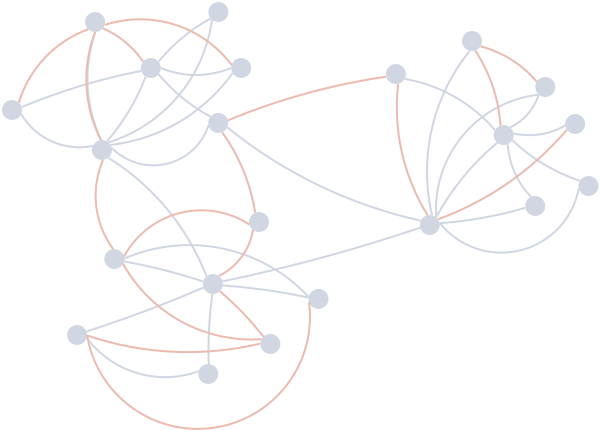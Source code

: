 <?xml version="1.0" encoding="UTF-8"?>
<dia:diagram xmlns:dia="http://www.lysator.liu.se/~alla/dia/">
  <dia:layer name="Background" visible="true" active="true">
    <dia:object type="Geometric - Perfect Circle" version="1" id="O0">
      <dia:attribute name="obj_pos">
        <dia:point val="17.55,5.9"/>
      </dia:attribute>
      <dia:attribute name="obj_bb">
        <dia:rectangle val="17.5,5.85;18.5,6.85"/>
      </dia:attribute>
      <dia:attribute name="meta">
        <dia:composite type="dict"/>
      </dia:attribute>
      <dia:attribute name="elem_corner">
        <dia:point val="17.55,5.9"/>
      </dia:attribute>
      <dia:attribute name="elem_width">
        <dia:real val="0.9"/>
      </dia:attribute>
      <dia:attribute name="elem_height">
        <dia:real val="0.9"/>
      </dia:attribute>
      <dia:attribute name="line_width">
        <dia:real val="0.1"/>
      </dia:attribute>
      <dia:attribute name="line_colour">
        <dia:color val="#d1d6e3"/>
      </dia:attribute>
      <dia:attribute name="fill_colour">
        <dia:color val="#d1d6e3"/>
      </dia:attribute>
      <dia:attribute name="show_background">
        <dia:boolean val="true"/>
      </dia:attribute>
      <dia:attribute name="line_style">
        <dia:enum val="0"/>
        <dia:real val="1"/>
      </dia:attribute>
      <dia:attribute name="flip_horizontal">
        <dia:boolean val="false"/>
      </dia:attribute>
      <dia:attribute name="flip_vertical">
        <dia:boolean val="false"/>
      </dia:attribute>
      <dia:attribute name="subscale">
        <dia:real val="1"/>
      </dia:attribute>
    </dia:object>
    <dia:object type="Geometric - Perfect Circle" version="1" id="O1">
      <dia:attribute name="obj_pos">
        <dia:point val="15.105,10"/>
      </dia:attribute>
      <dia:attribute name="obj_bb">
        <dia:rectangle val="15.055,9.95;16.055,10.95"/>
      </dia:attribute>
      <dia:attribute name="meta">
        <dia:composite type="dict"/>
      </dia:attribute>
      <dia:attribute name="elem_corner">
        <dia:point val="15.105,10"/>
      </dia:attribute>
      <dia:attribute name="elem_width">
        <dia:real val="0.9"/>
      </dia:attribute>
      <dia:attribute name="elem_height">
        <dia:real val="0.9"/>
      </dia:attribute>
      <dia:attribute name="line_width">
        <dia:real val="0.1"/>
      </dia:attribute>
      <dia:attribute name="line_colour">
        <dia:color val="#d1d6e3"/>
      </dia:attribute>
      <dia:attribute name="fill_colour">
        <dia:color val="#d1d6e3"/>
      </dia:attribute>
      <dia:attribute name="show_background">
        <dia:boolean val="true"/>
      </dia:attribute>
      <dia:attribute name="line_style">
        <dia:enum val="0"/>
        <dia:real val="1"/>
      </dia:attribute>
      <dia:attribute name="flip_horizontal">
        <dia:boolean val="false"/>
      </dia:attribute>
      <dia:attribute name="flip_vertical">
        <dia:boolean val="false"/>
      </dia:attribute>
      <dia:attribute name="subscale">
        <dia:real val="1"/>
      </dia:attribute>
    </dia:object>
    <dia:object type="Geometric - Perfect Circle" version="1" id="O2">
      <dia:attribute name="obj_pos">
        <dia:point val="10.61,8"/>
      </dia:attribute>
      <dia:attribute name="obj_bb">
        <dia:rectangle val="10.56,7.95;11.56,8.95"/>
      </dia:attribute>
      <dia:attribute name="meta">
        <dia:composite type="dict"/>
      </dia:attribute>
      <dia:attribute name="elem_corner">
        <dia:point val="10.61,8"/>
      </dia:attribute>
      <dia:attribute name="elem_width">
        <dia:real val="0.9"/>
      </dia:attribute>
      <dia:attribute name="elem_height">
        <dia:real val="0.9"/>
      </dia:attribute>
      <dia:attribute name="line_width">
        <dia:real val="0.1"/>
      </dia:attribute>
      <dia:attribute name="line_colour">
        <dia:color val="#d1d6e3"/>
      </dia:attribute>
      <dia:attribute name="fill_colour">
        <dia:color val="#d1d6e3"/>
      </dia:attribute>
      <dia:attribute name="show_background">
        <dia:boolean val="true"/>
      </dia:attribute>
      <dia:attribute name="line_style">
        <dia:enum val="0"/>
        <dia:real val="1"/>
      </dia:attribute>
      <dia:attribute name="flip_horizontal">
        <dia:boolean val="false"/>
      </dia:attribute>
      <dia:attribute name="flip_vertical">
        <dia:boolean val="false"/>
      </dia:attribute>
      <dia:attribute name="subscale">
        <dia:real val="1"/>
      </dia:attribute>
    </dia:object>
    <dia:object type="Geometric - Perfect Circle" version="1" id="O3">
      <dia:attribute name="obj_pos">
        <dia:point val="14.765,3.6"/>
      </dia:attribute>
      <dia:attribute name="obj_bb">
        <dia:rectangle val="14.715,3.55;15.715,4.55"/>
      </dia:attribute>
      <dia:attribute name="meta">
        <dia:composite type="dict"/>
      </dia:attribute>
      <dia:attribute name="elem_corner">
        <dia:point val="14.765,3.6"/>
      </dia:attribute>
      <dia:attribute name="elem_width">
        <dia:real val="0.9"/>
      </dia:attribute>
      <dia:attribute name="elem_height">
        <dia:real val="0.9"/>
      </dia:attribute>
      <dia:attribute name="line_width">
        <dia:real val="0.1"/>
      </dia:attribute>
      <dia:attribute name="line_colour">
        <dia:color val="#d1d6e3"/>
      </dia:attribute>
      <dia:attribute name="fill_colour">
        <dia:color val="#d1d6e3"/>
      </dia:attribute>
      <dia:attribute name="show_background">
        <dia:boolean val="true"/>
      </dia:attribute>
      <dia:attribute name="line_style">
        <dia:enum val="0"/>
        <dia:real val="1"/>
      </dia:attribute>
      <dia:attribute name="flip_horizontal">
        <dia:boolean val="false"/>
      </dia:attribute>
      <dia:attribute name="flip_vertical">
        <dia:boolean val="false"/>
      </dia:attribute>
      <dia:attribute name="subscale">
        <dia:real val="1"/>
      </dia:attribute>
    </dia:object>
    <dia:object type="Geometric - Perfect Circle" version="1" id="O4">
      <dia:attribute name="obj_pos">
        <dia:point val="22.07,5.9"/>
      </dia:attribute>
      <dia:attribute name="obj_bb">
        <dia:rectangle val="22.02,5.85;23.02,6.85"/>
      </dia:attribute>
      <dia:attribute name="meta">
        <dia:composite type="dict"/>
      </dia:attribute>
      <dia:attribute name="elem_corner">
        <dia:point val="22.07,5.9"/>
      </dia:attribute>
      <dia:attribute name="elem_width">
        <dia:real val="0.9"/>
      </dia:attribute>
      <dia:attribute name="elem_height">
        <dia:real val="0.9"/>
      </dia:attribute>
      <dia:attribute name="line_width">
        <dia:real val="0.1"/>
      </dia:attribute>
      <dia:attribute name="line_colour">
        <dia:color val="#d1d6e3"/>
      </dia:attribute>
      <dia:attribute name="fill_colour">
        <dia:color val="#d1d6e3"/>
      </dia:attribute>
      <dia:attribute name="show_background">
        <dia:boolean val="true"/>
      </dia:attribute>
      <dia:attribute name="line_style">
        <dia:enum val="0"/>
        <dia:real val="1"/>
      </dia:attribute>
      <dia:attribute name="flip_horizontal">
        <dia:boolean val="false"/>
      </dia:attribute>
      <dia:attribute name="flip_vertical">
        <dia:boolean val="false"/>
      </dia:attribute>
      <dia:attribute name="subscale">
        <dia:real val="1"/>
      </dia:attribute>
    </dia:object>
    <dia:object type="Geometric - Perfect Circle" version="1" id="O5">
      <dia:attribute name="obj_pos">
        <dia:point val="20.925,8.65"/>
      </dia:attribute>
      <dia:attribute name="obj_bb">
        <dia:rectangle val="20.875,8.6;21.875,9.6"/>
      </dia:attribute>
      <dia:attribute name="meta">
        <dia:composite type="dict"/>
      </dia:attribute>
      <dia:attribute name="elem_corner">
        <dia:point val="20.925,8.65"/>
      </dia:attribute>
      <dia:attribute name="elem_width">
        <dia:real val="0.9"/>
      </dia:attribute>
      <dia:attribute name="elem_height">
        <dia:real val="0.9"/>
      </dia:attribute>
      <dia:attribute name="line_width">
        <dia:real val="0.1"/>
      </dia:attribute>
      <dia:attribute name="line_colour">
        <dia:color val="#d1d6e3"/>
      </dia:attribute>
      <dia:attribute name="fill_colour">
        <dia:color val="#d1d6e3"/>
      </dia:attribute>
      <dia:attribute name="show_background">
        <dia:boolean val="true"/>
      </dia:attribute>
      <dia:attribute name="line_style">
        <dia:enum val="0"/>
        <dia:real val="1"/>
      </dia:attribute>
      <dia:attribute name="flip_horizontal">
        <dia:boolean val="false"/>
      </dia:attribute>
      <dia:attribute name="flip_vertical">
        <dia:boolean val="false"/>
      </dia:attribute>
      <dia:attribute name="subscale">
        <dia:real val="1"/>
      </dia:attribute>
    </dia:object>
    <dia:object type="Geometric - Perfect Circle" version="1" id="O6">
      <dia:attribute name="obj_pos">
        <dia:point val="20.93,3.1"/>
      </dia:attribute>
      <dia:attribute name="obj_bb">
        <dia:rectangle val="20.88,3.05;21.88,4.05"/>
      </dia:attribute>
      <dia:attribute name="meta">
        <dia:composite type="dict"/>
      </dia:attribute>
      <dia:attribute name="elem_corner">
        <dia:point val="20.93,3.1"/>
      </dia:attribute>
      <dia:attribute name="elem_width">
        <dia:real val="0.9"/>
      </dia:attribute>
      <dia:attribute name="elem_height">
        <dia:real val="0.9"/>
      </dia:attribute>
      <dia:attribute name="line_width">
        <dia:real val="0.1"/>
      </dia:attribute>
      <dia:attribute name="line_colour">
        <dia:color val="#d1d6e3"/>
      </dia:attribute>
      <dia:attribute name="fill_colour">
        <dia:color val="#d1d6e3"/>
      </dia:attribute>
      <dia:attribute name="show_background">
        <dia:boolean val="true"/>
      </dia:attribute>
      <dia:attribute name="line_style">
        <dia:enum val="0"/>
        <dia:real val="1"/>
      </dia:attribute>
      <dia:attribute name="flip_horizontal">
        <dia:boolean val="false"/>
      </dia:attribute>
      <dia:attribute name="flip_vertical">
        <dia:boolean val="false"/>
      </dia:attribute>
      <dia:attribute name="subscale">
        <dia:real val="1"/>
      </dia:attribute>
    </dia:object>
    <dia:object type="Geometric - Perfect Circle" version="1" id="O7">
      <dia:attribute name="obj_pos">
        <dia:point val="39.435,11.8"/>
      </dia:attribute>
      <dia:attribute name="obj_bb">
        <dia:rectangle val="39.385,11.75;40.385,12.75"/>
      </dia:attribute>
      <dia:attribute name="meta">
        <dia:composite type="dict"/>
      </dia:attribute>
      <dia:attribute name="elem_corner">
        <dia:point val="39.435,11.8"/>
      </dia:attribute>
      <dia:attribute name="elem_width">
        <dia:real val="0.9"/>
      </dia:attribute>
      <dia:attribute name="elem_height">
        <dia:real val="0.9"/>
      </dia:attribute>
      <dia:attribute name="line_width">
        <dia:real val="0.1"/>
      </dia:attribute>
      <dia:attribute name="line_colour">
        <dia:color val="#d1d6e3"/>
      </dia:attribute>
      <dia:attribute name="fill_colour">
        <dia:color val="#d1d6e3"/>
      </dia:attribute>
      <dia:attribute name="show_background">
        <dia:boolean val="true"/>
      </dia:attribute>
      <dia:attribute name="line_style">
        <dia:enum val="0"/>
        <dia:real val="1"/>
      </dia:attribute>
      <dia:attribute name="flip_horizontal">
        <dia:boolean val="false"/>
      </dia:attribute>
      <dia:attribute name="flip_vertical">
        <dia:boolean val="false"/>
      </dia:attribute>
      <dia:attribute name="subscale">
        <dia:real val="1"/>
      </dia:attribute>
    </dia:object>
    <dia:object type="Geometric - Perfect Circle" version="1" id="O8">
      <dia:attribute name="obj_pos">
        <dia:point val="35.195,9.25"/>
      </dia:attribute>
      <dia:attribute name="obj_bb">
        <dia:rectangle val="35.145,9.2;36.145,10.2"/>
      </dia:attribute>
      <dia:attribute name="meta">
        <dia:composite type="dict"/>
      </dia:attribute>
      <dia:attribute name="elem_corner">
        <dia:point val="35.195,9.25"/>
      </dia:attribute>
      <dia:attribute name="elem_width">
        <dia:real val="0.9"/>
      </dia:attribute>
      <dia:attribute name="elem_height">
        <dia:real val="0.9"/>
      </dia:attribute>
      <dia:attribute name="line_width">
        <dia:real val="0.1"/>
      </dia:attribute>
      <dia:attribute name="line_colour">
        <dia:color val="#d1d6e3"/>
      </dia:attribute>
      <dia:attribute name="fill_colour">
        <dia:color val="#d1d6e3"/>
      </dia:attribute>
      <dia:attribute name="show_background">
        <dia:boolean val="true"/>
      </dia:attribute>
      <dia:attribute name="line_style">
        <dia:enum val="0"/>
        <dia:real val="1"/>
      </dia:attribute>
      <dia:attribute name="flip_horizontal">
        <dia:boolean val="false"/>
      </dia:attribute>
      <dia:attribute name="flip_vertical">
        <dia:boolean val="false"/>
      </dia:attribute>
      <dia:attribute name="subscale">
        <dia:real val="1"/>
      </dia:attribute>
    </dia:object>
    <dia:object type="Geometric - Perfect Circle" version="1" id="O9">
      <dia:attribute name="obj_pos">
        <dia:point val="31.5,13.75"/>
      </dia:attribute>
      <dia:attribute name="obj_bb">
        <dia:rectangle val="31.45,13.7;32.45,14.7"/>
      </dia:attribute>
      <dia:attribute name="meta">
        <dia:composite type="dict"/>
      </dia:attribute>
      <dia:attribute name="elem_corner">
        <dia:point val="31.5,13.75"/>
      </dia:attribute>
      <dia:attribute name="elem_width">
        <dia:real val="0.9"/>
      </dia:attribute>
      <dia:attribute name="elem_height">
        <dia:real val="0.9"/>
      </dia:attribute>
      <dia:attribute name="line_width">
        <dia:real val="0.1"/>
      </dia:attribute>
      <dia:attribute name="line_colour">
        <dia:color val="#d1d6e3"/>
      </dia:attribute>
      <dia:attribute name="fill_colour">
        <dia:color val="#d1d6e3"/>
      </dia:attribute>
      <dia:attribute name="show_background">
        <dia:boolean val="true"/>
      </dia:attribute>
      <dia:attribute name="line_style">
        <dia:enum val="0"/>
        <dia:real val="1"/>
      </dia:attribute>
      <dia:attribute name="flip_horizontal">
        <dia:boolean val="false"/>
      </dia:attribute>
      <dia:attribute name="flip_vertical">
        <dia:boolean val="false"/>
      </dia:attribute>
      <dia:attribute name="subscale">
        <dia:real val="1"/>
      </dia:attribute>
    </dia:object>
    <dia:object type="Geometric - Perfect Circle" version="1" id="O10">
      <dia:attribute name="obj_pos">
        <dia:point val="29.805,6.2"/>
      </dia:attribute>
      <dia:attribute name="obj_bb">
        <dia:rectangle val="29.755,6.15;30.755,7.15"/>
      </dia:attribute>
      <dia:attribute name="meta">
        <dia:composite type="dict"/>
      </dia:attribute>
      <dia:attribute name="elem_corner">
        <dia:point val="29.805,6.2"/>
      </dia:attribute>
      <dia:attribute name="elem_width">
        <dia:real val="0.9"/>
      </dia:attribute>
      <dia:attribute name="elem_height">
        <dia:real val="0.9"/>
      </dia:attribute>
      <dia:attribute name="line_width">
        <dia:real val="0.1"/>
      </dia:attribute>
      <dia:attribute name="line_colour">
        <dia:color val="#d1d6e3"/>
      </dia:attribute>
      <dia:attribute name="fill_colour">
        <dia:color val="#d1d6e3"/>
      </dia:attribute>
      <dia:attribute name="show_background">
        <dia:boolean val="true"/>
      </dia:attribute>
      <dia:attribute name="line_style">
        <dia:enum val="0"/>
        <dia:real val="1"/>
      </dia:attribute>
      <dia:attribute name="flip_horizontal">
        <dia:boolean val="false"/>
      </dia:attribute>
      <dia:attribute name="flip_vertical">
        <dia:boolean val="false"/>
      </dia:attribute>
      <dia:attribute name="subscale">
        <dia:real val="1"/>
      </dia:attribute>
    </dia:object>
    <dia:object type="Geometric - Perfect Circle" version="1" id="O11">
      <dia:attribute name="obj_pos">
        <dia:point val="33.61,4.55"/>
      </dia:attribute>
      <dia:attribute name="obj_bb">
        <dia:rectangle val="33.56,4.5;34.56,5.5"/>
      </dia:attribute>
      <dia:attribute name="meta">
        <dia:composite type="dict"/>
      </dia:attribute>
      <dia:attribute name="elem_corner">
        <dia:point val="33.61,4.55"/>
      </dia:attribute>
      <dia:attribute name="elem_width">
        <dia:real val="0.9"/>
      </dia:attribute>
      <dia:attribute name="elem_height">
        <dia:real val="0.9"/>
      </dia:attribute>
      <dia:attribute name="line_width">
        <dia:real val="0.1"/>
      </dia:attribute>
      <dia:attribute name="line_colour">
        <dia:color val="#d1d6e3"/>
      </dia:attribute>
      <dia:attribute name="fill_colour">
        <dia:color val="#d1d6e3"/>
      </dia:attribute>
      <dia:attribute name="show_background">
        <dia:boolean val="true"/>
      </dia:attribute>
      <dia:attribute name="line_style">
        <dia:enum val="0"/>
        <dia:real val="1"/>
      </dia:attribute>
      <dia:attribute name="flip_horizontal">
        <dia:boolean val="false"/>
      </dia:attribute>
      <dia:attribute name="flip_vertical">
        <dia:boolean val="false"/>
      </dia:attribute>
      <dia:attribute name="subscale">
        <dia:real val="1"/>
      </dia:attribute>
    </dia:object>
    <dia:object type="Geometric - Perfect Circle" version="1" id="O12">
      <dia:attribute name="obj_pos">
        <dia:point val="38.765,8.7"/>
      </dia:attribute>
      <dia:attribute name="obj_bb">
        <dia:rectangle val="38.715,8.65;39.715,9.65"/>
      </dia:attribute>
      <dia:attribute name="meta">
        <dia:composite type="dict"/>
      </dia:attribute>
      <dia:attribute name="elem_corner">
        <dia:point val="38.765,8.7"/>
      </dia:attribute>
      <dia:attribute name="elem_width">
        <dia:real val="0.9"/>
      </dia:attribute>
      <dia:attribute name="elem_height">
        <dia:real val="0.9"/>
      </dia:attribute>
      <dia:attribute name="line_width">
        <dia:real val="0.1"/>
      </dia:attribute>
      <dia:attribute name="line_colour">
        <dia:color val="#d1d6e3"/>
      </dia:attribute>
      <dia:attribute name="fill_colour">
        <dia:color val="#d1d6e3"/>
      </dia:attribute>
      <dia:attribute name="show_background">
        <dia:boolean val="true"/>
      </dia:attribute>
      <dia:attribute name="line_style">
        <dia:enum val="0"/>
        <dia:real val="1"/>
      </dia:attribute>
      <dia:attribute name="flip_horizontal">
        <dia:boolean val="false"/>
      </dia:attribute>
      <dia:attribute name="flip_vertical">
        <dia:boolean val="false"/>
      </dia:attribute>
      <dia:attribute name="subscale">
        <dia:real val="1"/>
      </dia:attribute>
    </dia:object>
    <dia:object type="Geometric - Perfect Circle" version="1" id="O13">
      <dia:attribute name="obj_pos">
        <dia:point val="36.77,12.8"/>
      </dia:attribute>
      <dia:attribute name="obj_bb">
        <dia:rectangle val="36.72,12.75;37.72,13.75"/>
      </dia:attribute>
      <dia:attribute name="meta">
        <dia:composite type="dict"/>
      </dia:attribute>
      <dia:attribute name="elem_corner">
        <dia:point val="36.77,12.8"/>
      </dia:attribute>
      <dia:attribute name="elem_width">
        <dia:real val="0.9"/>
      </dia:attribute>
      <dia:attribute name="elem_height">
        <dia:real val="0.9"/>
      </dia:attribute>
      <dia:attribute name="line_width">
        <dia:real val="0.1"/>
      </dia:attribute>
      <dia:attribute name="line_colour">
        <dia:color val="#d1d6e3"/>
      </dia:attribute>
      <dia:attribute name="fill_colour">
        <dia:color val="#d1d6e3"/>
      </dia:attribute>
      <dia:attribute name="show_background">
        <dia:boolean val="true"/>
      </dia:attribute>
      <dia:attribute name="line_style">
        <dia:enum val="0"/>
        <dia:real val="1"/>
      </dia:attribute>
      <dia:attribute name="flip_horizontal">
        <dia:boolean val="false"/>
      </dia:attribute>
      <dia:attribute name="flip_vertical">
        <dia:boolean val="false"/>
      </dia:attribute>
      <dia:attribute name="subscale">
        <dia:real val="1"/>
      </dia:attribute>
    </dia:object>
    <dia:object type="Geometric - Perfect Circle" version="1" id="O14">
      <dia:attribute name="obj_pos">
        <dia:point val="37.275,6.85"/>
      </dia:attribute>
      <dia:attribute name="obj_bb">
        <dia:rectangle val="37.225,6.8;38.225,7.8"/>
      </dia:attribute>
      <dia:attribute name="meta">
        <dia:composite type="dict"/>
      </dia:attribute>
      <dia:attribute name="elem_corner">
        <dia:point val="37.275,6.85"/>
      </dia:attribute>
      <dia:attribute name="elem_width">
        <dia:real val="0.9"/>
      </dia:attribute>
      <dia:attribute name="elem_height">
        <dia:real val="0.9"/>
      </dia:attribute>
      <dia:attribute name="line_width">
        <dia:real val="0.1"/>
      </dia:attribute>
      <dia:attribute name="line_colour">
        <dia:color val="#d1d6e3"/>
      </dia:attribute>
      <dia:attribute name="fill_colour">
        <dia:color val="#d1d6e3"/>
      </dia:attribute>
      <dia:attribute name="show_background">
        <dia:boolean val="true"/>
      </dia:attribute>
      <dia:attribute name="line_style">
        <dia:enum val="0"/>
        <dia:real val="1"/>
      </dia:attribute>
      <dia:attribute name="flip_horizontal">
        <dia:boolean val="false"/>
      </dia:attribute>
      <dia:attribute name="flip_vertical">
        <dia:boolean val="false"/>
      </dia:attribute>
      <dia:attribute name="subscale">
        <dia:real val="1"/>
      </dia:attribute>
    </dia:object>
    <dia:object type="Geometric - Perfect Circle" version="1" id="O15">
      <dia:attribute name="obj_pos">
        <dia:point val="20.655,16.7"/>
      </dia:attribute>
      <dia:attribute name="obj_bb">
        <dia:rectangle val="20.605,16.65;21.605,17.65"/>
      </dia:attribute>
      <dia:attribute name="meta">
        <dia:composite type="dict"/>
      </dia:attribute>
      <dia:attribute name="elem_corner">
        <dia:point val="20.655,16.7"/>
      </dia:attribute>
      <dia:attribute name="elem_width">
        <dia:real val="0.9"/>
      </dia:attribute>
      <dia:attribute name="elem_height">
        <dia:real val="0.9"/>
      </dia:attribute>
      <dia:attribute name="line_width">
        <dia:real val="0.1"/>
      </dia:attribute>
      <dia:attribute name="line_colour">
        <dia:color val="#d1d6e3"/>
      </dia:attribute>
      <dia:attribute name="fill_colour">
        <dia:color val="#d1d6e3"/>
      </dia:attribute>
      <dia:attribute name="show_background">
        <dia:boolean val="true"/>
      </dia:attribute>
      <dia:attribute name="line_style">
        <dia:enum val="0"/>
        <dia:real val="1"/>
      </dia:attribute>
      <dia:attribute name="flip_horizontal">
        <dia:boolean val="false"/>
      </dia:attribute>
      <dia:attribute name="flip_vertical">
        <dia:boolean val="false"/>
      </dia:attribute>
      <dia:attribute name="subscale">
        <dia:real val="1"/>
      </dia:attribute>
    </dia:object>
    <dia:object type="Geometric - Perfect Circle" version="1" id="O16">
      <dia:attribute name="obj_pos">
        <dia:point val="22.96,13.6"/>
      </dia:attribute>
      <dia:attribute name="obj_bb">
        <dia:rectangle val="22.91,13.55;23.91,14.55"/>
      </dia:attribute>
      <dia:attribute name="meta">
        <dia:composite type="dict"/>
      </dia:attribute>
      <dia:attribute name="elem_corner">
        <dia:point val="22.96,13.6"/>
      </dia:attribute>
      <dia:attribute name="elem_width">
        <dia:real val="0.9"/>
      </dia:attribute>
      <dia:attribute name="elem_height">
        <dia:real val="0.9"/>
      </dia:attribute>
      <dia:attribute name="line_width">
        <dia:real val="0.1"/>
      </dia:attribute>
      <dia:attribute name="line_colour">
        <dia:color val="#d1d6e3"/>
      </dia:attribute>
      <dia:attribute name="fill_colour">
        <dia:color val="#d1d6e3"/>
      </dia:attribute>
      <dia:attribute name="show_background">
        <dia:boolean val="true"/>
      </dia:attribute>
      <dia:attribute name="line_style">
        <dia:enum val="0"/>
        <dia:real val="1"/>
      </dia:attribute>
      <dia:attribute name="flip_horizontal">
        <dia:boolean val="false"/>
      </dia:attribute>
      <dia:attribute name="flip_vertical">
        <dia:boolean val="false"/>
      </dia:attribute>
      <dia:attribute name="subscale">
        <dia:real val="1"/>
      </dia:attribute>
    </dia:object>
    <dia:object type="Geometric - Perfect Circle" version="1" id="O17">
      <dia:attribute name="obj_pos">
        <dia:point val="13.865,19.25"/>
      </dia:attribute>
      <dia:attribute name="obj_bb">
        <dia:rectangle val="13.815,19.2;14.815,20.2"/>
      </dia:attribute>
      <dia:attribute name="meta">
        <dia:composite type="dict"/>
      </dia:attribute>
      <dia:attribute name="elem_corner">
        <dia:point val="13.865,19.25"/>
      </dia:attribute>
      <dia:attribute name="elem_width">
        <dia:real val="0.9"/>
      </dia:attribute>
      <dia:attribute name="elem_height">
        <dia:real val="0.9"/>
      </dia:attribute>
      <dia:attribute name="line_width">
        <dia:real val="0.1"/>
      </dia:attribute>
      <dia:attribute name="line_colour">
        <dia:color val="#d1d6e3"/>
      </dia:attribute>
      <dia:attribute name="fill_colour">
        <dia:color val="#d1d6e3"/>
      </dia:attribute>
      <dia:attribute name="show_background">
        <dia:boolean val="true"/>
      </dia:attribute>
      <dia:attribute name="line_style">
        <dia:enum val="0"/>
        <dia:real val="1"/>
      </dia:attribute>
      <dia:attribute name="flip_horizontal">
        <dia:boolean val="false"/>
      </dia:attribute>
      <dia:attribute name="flip_vertical">
        <dia:boolean val="false"/>
      </dia:attribute>
      <dia:attribute name="subscale">
        <dia:real val="1"/>
      </dia:attribute>
    </dia:object>
    <dia:object type="Geometric - Perfect Circle" version="1" id="O18">
      <dia:attribute name="obj_pos">
        <dia:point val="20.42,21.2"/>
      </dia:attribute>
      <dia:attribute name="obj_bb">
        <dia:rectangle val="20.37,21.15;21.37,22.15"/>
      </dia:attribute>
      <dia:attribute name="meta">
        <dia:composite type="dict"/>
      </dia:attribute>
      <dia:attribute name="elem_corner">
        <dia:point val="20.42,21.2"/>
      </dia:attribute>
      <dia:attribute name="elem_width">
        <dia:real val="0.9"/>
      </dia:attribute>
      <dia:attribute name="elem_height">
        <dia:real val="0.9"/>
      </dia:attribute>
      <dia:attribute name="line_width">
        <dia:real val="0.1"/>
      </dia:attribute>
      <dia:attribute name="line_colour">
        <dia:color val="#d1d6e3"/>
      </dia:attribute>
      <dia:attribute name="fill_colour">
        <dia:color val="#d1d6e3"/>
      </dia:attribute>
      <dia:attribute name="show_background">
        <dia:boolean val="true"/>
      </dia:attribute>
      <dia:attribute name="line_style">
        <dia:enum val="0"/>
        <dia:real val="1"/>
      </dia:attribute>
      <dia:attribute name="flip_horizontal">
        <dia:boolean val="false"/>
      </dia:attribute>
      <dia:attribute name="flip_vertical">
        <dia:boolean val="false"/>
      </dia:attribute>
      <dia:attribute name="subscale">
        <dia:real val="1"/>
      </dia:attribute>
    </dia:object>
    <dia:object type="Geometric - Perfect Circle" version="1" id="O19">
      <dia:attribute name="obj_pos">
        <dia:point val="15.725,15.45"/>
      </dia:attribute>
      <dia:attribute name="obj_bb">
        <dia:rectangle val="15.675,15.4;16.675,16.4"/>
      </dia:attribute>
      <dia:attribute name="meta">
        <dia:composite type="dict"/>
      </dia:attribute>
      <dia:attribute name="elem_corner">
        <dia:point val="15.725,15.45"/>
      </dia:attribute>
      <dia:attribute name="elem_width">
        <dia:real val="0.9"/>
      </dia:attribute>
      <dia:attribute name="elem_height">
        <dia:real val="0.9"/>
      </dia:attribute>
      <dia:attribute name="line_width">
        <dia:real val="0.1"/>
      </dia:attribute>
      <dia:attribute name="line_colour">
        <dia:color val="#d1d6e3"/>
      </dia:attribute>
      <dia:attribute name="fill_colour">
        <dia:color val="#d1d6e3"/>
      </dia:attribute>
      <dia:attribute name="show_background">
        <dia:boolean val="true"/>
      </dia:attribute>
      <dia:attribute name="line_style">
        <dia:enum val="0"/>
        <dia:real val="1"/>
      </dia:attribute>
      <dia:attribute name="flip_horizontal">
        <dia:boolean val="false"/>
      </dia:attribute>
      <dia:attribute name="flip_vertical">
        <dia:boolean val="false"/>
      </dia:attribute>
      <dia:attribute name="subscale">
        <dia:real val="1"/>
      </dia:attribute>
    </dia:object>
    <dia:object type="Geometric - Perfect Circle" version="1" id="O20">
      <dia:attribute name="obj_pos">
        <dia:point val="23.53,19.7"/>
      </dia:attribute>
      <dia:attribute name="obj_bb">
        <dia:rectangle val="23.48,19.65;24.48,20.65"/>
      </dia:attribute>
      <dia:attribute name="meta">
        <dia:composite type="dict"/>
      </dia:attribute>
      <dia:attribute name="elem_corner">
        <dia:point val="23.53,19.7"/>
      </dia:attribute>
      <dia:attribute name="elem_width">
        <dia:real val="0.9"/>
      </dia:attribute>
      <dia:attribute name="elem_height">
        <dia:real val="0.9"/>
      </dia:attribute>
      <dia:attribute name="line_width">
        <dia:real val="0.1"/>
      </dia:attribute>
      <dia:attribute name="line_colour">
        <dia:color val="#d1d6e3"/>
      </dia:attribute>
      <dia:attribute name="fill_colour">
        <dia:color val="#d1d6e3"/>
      </dia:attribute>
      <dia:attribute name="show_background">
        <dia:boolean val="true"/>
      </dia:attribute>
      <dia:attribute name="line_style">
        <dia:enum val="0"/>
        <dia:real val="1"/>
      </dia:attribute>
      <dia:attribute name="flip_horizontal">
        <dia:boolean val="false"/>
      </dia:attribute>
      <dia:attribute name="flip_vertical">
        <dia:boolean val="false"/>
      </dia:attribute>
      <dia:attribute name="subscale">
        <dia:real val="1"/>
      </dia:attribute>
    </dia:object>
    <dia:object type="Geometric - Perfect Circle" version="1" id="O21">
      <dia:attribute name="obj_pos">
        <dia:point val="25.935,17.45"/>
      </dia:attribute>
      <dia:attribute name="obj_bb">
        <dia:rectangle val="25.885,17.4;26.885,18.4"/>
      </dia:attribute>
      <dia:attribute name="meta">
        <dia:composite type="dict"/>
      </dia:attribute>
      <dia:attribute name="elem_corner">
        <dia:point val="25.935,17.45"/>
      </dia:attribute>
      <dia:attribute name="elem_width">
        <dia:real val="0.9"/>
      </dia:attribute>
      <dia:attribute name="elem_height">
        <dia:real val="0.9"/>
      </dia:attribute>
      <dia:attribute name="line_width">
        <dia:real val="0.1"/>
      </dia:attribute>
      <dia:attribute name="line_colour">
        <dia:color val="#d1d6e3"/>
      </dia:attribute>
      <dia:attribute name="fill_colour">
        <dia:color val="#d1d6e3"/>
      </dia:attribute>
      <dia:attribute name="show_background">
        <dia:boolean val="true"/>
      </dia:attribute>
      <dia:attribute name="line_style">
        <dia:enum val="0"/>
        <dia:real val="1"/>
      </dia:attribute>
      <dia:attribute name="flip_horizontal">
        <dia:boolean val="false"/>
      </dia:attribute>
      <dia:attribute name="flip_vertical">
        <dia:boolean val="false"/>
      </dia:attribute>
      <dia:attribute name="subscale">
        <dia:real val="1"/>
      </dia:attribute>
    </dia:object>
    <dia:object type="Standard - Arc" version="0" id="O22">
      <dia:attribute name="obj_pos">
        <dia:point val="18,6.35"/>
      </dia:attribute>
      <dia:attribute name="obj_bb">
        <dia:rectangle val="17.93,3.48;21.45,6.42"/>
      </dia:attribute>
      <dia:attribute name="conn_endpoints">
        <dia:point val="18,6.35"/>
        <dia:point val="21.38,3.55"/>
      </dia:attribute>
      <dia:attribute name="arc_color">
        <dia:color val="#d1d6e3"/>
      </dia:attribute>
      <dia:attribute name="curve_distance">
        <dia:real val="-0.161"/>
      </dia:attribute>
      <dia:attribute name="line_width">
        <dia:real val="0.1"/>
      </dia:attribute>
      <dia:connections>
        <dia:connection handle="0" to="O0" connection="8"/>
        <dia:connection handle="1" to="O6" connection="8"/>
      </dia:connections>
    </dia:object>
    <dia:object type="Standard - Arc" version="0" id="O23">
      <dia:attribute name="obj_pos">
        <dia:point val="21.375,9.1"/>
      </dia:attribute>
      <dia:attribute name="obj_bb">
        <dia:rectangle val="17.93,6.28;21.445,9.17"/>
      </dia:attribute>
      <dia:attribute name="conn_endpoints">
        <dia:point val="21.375,9.1"/>
        <dia:point val="18,6.35"/>
      </dia:attribute>
      <dia:attribute name="arc_color">
        <dia:color val="#d1d6e3"/>
      </dia:attribute>
      <dia:attribute name="curve_distance">
        <dia:real val="-0.161"/>
      </dia:attribute>
      <dia:attribute name="line_width">
        <dia:real val="0.1"/>
      </dia:attribute>
      <dia:connections>
        <dia:connection handle="0" to="O5" connection="8"/>
        <dia:connection handle="1" to="O0" connection="8"/>
      </dia:connections>
    </dia:object>
    <dia:object type="Standard - Arc" version="0" id="O24">
      <dia:attribute name="obj_pos">
        <dia:point val="18,6.35"/>
      </dia:attribute>
      <dia:attribute name="obj_bb">
        <dia:rectangle val="17.95,6.3;22.57,6.75"/>
      </dia:attribute>
      <dia:attribute name="conn_endpoints">
        <dia:point val="18,6.35"/>
        <dia:point val="22.52,6.35"/>
      </dia:attribute>
      <dia:attribute name="arc_color">
        <dia:color val="#d1d6e3"/>
      </dia:attribute>
      <dia:attribute name="curve_distance">
        <dia:real val="0.35"/>
      </dia:attribute>
      <dia:attribute name="line_width">
        <dia:real val="0.1"/>
      </dia:attribute>
      <dia:connections>
        <dia:connection handle="0" to="O0" connection="8"/>
        <dia:connection handle="1" to="O4" connection="8"/>
      </dia:connections>
    </dia:object>
    <dia:object type="Standard - Arc" version="0" id="O25">
      <dia:attribute name="obj_pos">
        <dia:point val="18,6.35"/>
      </dia:attribute>
      <dia:attribute name="obj_bb">
        <dia:rectangle val="15.486,6.281;18.069,10.519"/>
      </dia:attribute>
      <dia:attribute name="conn_endpoints">
        <dia:point val="18,6.35"/>
        <dia:point val="15.555,10.45"/>
      </dia:attribute>
      <dia:attribute name="arc_color">
        <dia:color val="#d1d6e3"/>
      </dia:attribute>
      <dia:attribute name="curve_distance">
        <dia:real val="-0.161"/>
      </dia:attribute>
      <dia:attribute name="line_width">
        <dia:real val="0.1"/>
      </dia:attribute>
      <dia:connections>
        <dia:connection handle="0" to="O0" connection="8"/>
        <dia:connection handle="1" to="O1" connection="8"/>
      </dia:connections>
    </dia:object>
    <dia:object type="Standard - Arc" version="0" id="O26">
      <dia:attribute name="obj_pos">
        <dia:point val="11.06,8.45"/>
      </dia:attribute>
      <dia:attribute name="obj_bb">
        <dia:rectangle val="10.998,6.288;18.062,8.512"/>
      </dia:attribute>
      <dia:attribute name="conn_endpoints">
        <dia:point val="11.06,8.45"/>
        <dia:point val="18,6.35"/>
      </dia:attribute>
      <dia:attribute name="arc_color">
        <dia:color val="#d1d6e3"/>
      </dia:attribute>
      <dia:attribute name="curve_distance">
        <dia:real val="-0.161"/>
      </dia:attribute>
      <dia:attribute name="line_width">
        <dia:real val="0.1"/>
      </dia:attribute>
      <dia:connections>
        <dia:connection handle="0" to="O2" connection="8"/>
        <dia:connection handle="1" to="O0" connection="8"/>
      </dia:connections>
    </dia:object>
    <dia:object type="Standard - Arc" version="0" id="O27">
      <dia:attribute name="obj_pos">
        <dia:point val="35.645,9.7"/>
      </dia:attribute>
      <dia:attribute name="obj_bb">
        <dia:rectangle val="30.187,6.582;35.713,9.768"/>
      </dia:attribute>
      <dia:attribute name="conn_endpoints">
        <dia:point val="35.645,9.7"/>
        <dia:point val="30.255,6.65"/>
      </dia:attribute>
      <dia:attribute name="arc_color">
        <dia:color val="#d1d6e3"/>
      </dia:attribute>
      <dia:attribute name="curve_distance">
        <dia:real val="0.454"/>
      </dia:attribute>
      <dia:attribute name="line_width">
        <dia:real val="0.1"/>
      </dia:attribute>
      <dia:connections>
        <dia:connection handle="0" to="O8" connection="8"/>
        <dia:connection handle="1" to="O10" connection="8"/>
      </dia:connections>
    </dia:object>
    <dia:object type="Standard - Arc" version="0" id="O28">
      <dia:attribute name="obj_pos">
        <dia:point val="37.725,7.3"/>
      </dia:attribute>
      <dia:attribute name="obj_bb">
        <dia:rectangle val="35.575,7.229;37.795,9.771"/>
      </dia:attribute>
      <dia:attribute name="conn_endpoints">
        <dia:point val="37.725,7.3"/>
        <dia:point val="35.645,9.7"/>
      </dia:attribute>
      <dia:attribute name="arc_color">
        <dia:color val="#d1d6e3"/>
      </dia:attribute>
      <dia:attribute name="curve_distance">
        <dia:real val="-0.223"/>
      </dia:attribute>
      <dia:attribute name="line_width">
        <dia:real val="0.1"/>
      </dia:attribute>
      <dia:connections>
        <dia:connection handle="0" to="O14" connection="8"/>
        <dia:connection handle="1" to="O8" connection="8"/>
      </dia:connections>
    </dia:object>
    <dia:object type="Standard - Arc" version="0" id="O29">
      <dia:attribute name="obj_pos">
        <dia:point val="39.885,12.25"/>
      </dia:attribute>
      <dia:attribute name="obj_bb">
        <dia:rectangle val="35.576,9.631;39.954,12.319"/>
      </dia:attribute>
      <dia:attribute name="conn_endpoints">
        <dia:point val="39.885,12.25"/>
        <dia:point val="35.645,9.7"/>
      </dia:attribute>
      <dia:attribute name="arc_color">
        <dia:color val="#d1d6e3"/>
      </dia:attribute>
      <dia:attribute name="curve_distance">
        <dia:real val="-0.218"/>
      </dia:attribute>
      <dia:attribute name="line_width">
        <dia:real val="0.1"/>
      </dia:attribute>
      <dia:connections>
        <dia:connection handle="0" to="O7" connection="8"/>
        <dia:connection handle="1" to="O8" connection="8"/>
      </dia:connections>
    </dia:object>
    <dia:object type="Standard - Arc" version="0" id="O30">
      <dia:attribute name="obj_pos">
        <dia:point val="39.215,9.15"/>
      </dia:attribute>
      <dia:attribute name="obj_bb">
        <dia:rectangle val="35.588,9.093;39.272,9.796"/>
      </dia:attribute>
      <dia:attribute name="conn_endpoints">
        <dia:point val="39.215,9.15"/>
        <dia:point val="35.645,9.7"/>
      </dia:attribute>
      <dia:attribute name="arc_color">
        <dia:color val="#d1d6e3"/>
      </dia:attribute>
      <dia:attribute name="curve_distance">
        <dia:real val="-0.245"/>
      </dia:attribute>
      <dia:attribute name="line_width">
        <dia:real val="0.1"/>
      </dia:attribute>
      <dia:connections>
        <dia:connection handle="0" to="O12" connection="8"/>
        <dia:connection handle="1" to="O8" connection="8"/>
      </dia:connections>
    </dia:object>
    <dia:object type="Standard - Arc" version="0" id="O31">
      <dia:attribute name="obj_pos">
        <dia:point val="37.22,13.25"/>
      </dia:attribute>
      <dia:attribute name="obj_bb">
        <dia:rectangle val="35.579,9.634;37.286,13.316"/>
      </dia:attribute>
      <dia:attribute name="conn_endpoints">
        <dia:point val="37.22,13.25"/>
        <dia:point val="35.645,9.7"/>
      </dia:attribute>
      <dia:attribute name="arc_color">
        <dia:color val="#d1d6e3"/>
      </dia:attribute>
      <dia:attribute name="curve_distance">
        <dia:real val="-0.258"/>
      </dia:attribute>
      <dia:attribute name="line_width">
        <dia:real val="0.1"/>
      </dia:attribute>
      <dia:connections>
        <dia:connection handle="0" to="O13" connection="8"/>
        <dia:connection handle="1" to="O8" connection="8"/>
      </dia:connections>
    </dia:object>
    <dia:object type="Standard - Arc" version="0" id="O32">
      <dia:attribute name="obj_pos">
        <dia:point val="31.95,14.2"/>
      </dia:attribute>
      <dia:attribute name="obj_bb">
        <dia:rectangle val="31.88,9.63;35.715,14.27"/>
      </dia:attribute>
      <dia:attribute name="conn_endpoints">
        <dia:point val="31.95,14.2"/>
        <dia:point val="35.645,9.7"/>
      </dia:attribute>
      <dia:attribute name="arc_color">
        <dia:color val="#d1d6e3"/>
      </dia:attribute>
      <dia:attribute name="curve_distance">
        <dia:real val="-0.23"/>
      </dia:attribute>
      <dia:attribute name="line_width">
        <dia:real val="0.1"/>
      </dia:attribute>
      <dia:connections>
        <dia:connection handle="0" to="O9" connection="8"/>
        <dia:connection handle="1" to="O8" connection="8"/>
      </dia:connections>
    </dia:object>
    <dia:object type="Standard - Arc" version="0" id="O33">
      <dia:attribute name="obj_pos">
        <dia:point val="16.175,15.9"/>
      </dia:attribute>
      <dia:attribute name="obj_bb">
        <dia:rectangle val="16.114,15.839;21.166,17.211"/>
      </dia:attribute>
      <dia:attribute name="conn_endpoints">
        <dia:point val="16.175,15.9"/>
        <dia:point val="21.105,17.15"/>
      </dia:attribute>
      <dia:attribute name="arc_color">
        <dia:color val="#d1d6e3"/>
      </dia:attribute>
      <dia:attribute name="curve_distance">
        <dia:real val="-0.074"/>
      </dia:attribute>
      <dia:attribute name="line_width">
        <dia:real val="0.1"/>
      </dia:attribute>
      <dia:connections>
        <dia:connection handle="0" to="O19" connection="8"/>
        <dia:connection handle="1" to="O15" connection="8"/>
      </dia:connections>
    </dia:object>
    <dia:object type="Standard - Arc" version="0" id="O34">
      <dia:attribute name="obj_pos">
        <dia:point val="20.87,21.65"/>
      </dia:attribute>
      <dia:attribute name="obj_bb">
        <dia:rectangle val="20.817,17.098;21.157,21.703"/>
      </dia:attribute>
      <dia:attribute name="conn_endpoints">
        <dia:point val="20.87,21.65"/>
        <dia:point val="21.105,17.15"/>
      </dia:attribute>
      <dia:attribute name="arc_color">
        <dia:color val="#d1d6e3"/>
      </dia:attribute>
      <dia:attribute name="curve_distance">
        <dia:real val="-0.074"/>
      </dia:attribute>
      <dia:attribute name="line_width">
        <dia:real val="0.1"/>
      </dia:attribute>
      <dia:connections>
        <dia:connection handle="0" to="O18" connection="8"/>
        <dia:connection handle="1" to="O15" connection="8"/>
      </dia:connections>
    </dia:object>
    <dia:object type="Standard - Arc" version="0" id="O35">
      <dia:attribute name="obj_pos">
        <dia:point val="21.105,17.15"/>
      </dia:attribute>
      <dia:attribute name="obj_bb">
        <dia:rectangle val="21.049,17.093;26.442,17.956"/>
      </dia:attribute>
      <dia:attribute name="conn_endpoints">
        <dia:point val="21.105,17.15"/>
        <dia:point val="26.385,17.9"/>
      </dia:attribute>
      <dia:attribute name="arc_color">
        <dia:color val="#d1d6e3"/>
      </dia:attribute>
      <dia:attribute name="curve_distance">
        <dia:real val="-0.074"/>
      </dia:attribute>
      <dia:attribute name="line_width">
        <dia:real val="0.1"/>
      </dia:attribute>
      <dia:connections>
        <dia:connection handle="0" to="O15" connection="8"/>
        <dia:connection handle="1" to="O21" connection="8"/>
      </dia:connections>
    </dia:object>
    <dia:object type="Standard - Arc" version="0" id="O36">
      <dia:attribute name="obj_pos">
        <dia:point val="21.105,17.15"/>
      </dia:attribute>
      <dia:attribute name="obj_bb">
        <dia:rectangle val="14.251,17.086;21.169,19.764"/>
      </dia:attribute>
      <dia:attribute name="conn_endpoints">
        <dia:point val="21.105,17.15"/>
        <dia:point val="14.315,19.7"/>
      </dia:attribute>
      <dia:attribute name="arc_color">
        <dia:color val="#d1d6e3"/>
      </dia:attribute>
      <dia:attribute name="curve_distance">
        <dia:real val="-0.074"/>
      </dia:attribute>
      <dia:attribute name="line_width">
        <dia:real val="0.1"/>
      </dia:attribute>
      <dia:connections>
        <dia:connection handle="0" to="O15" connection="8"/>
        <dia:connection handle="1" to="O17" connection="8"/>
      </dia:connections>
    </dia:object>
    <dia:object type="Standard - Arc" version="0" id="O37">
      <dia:attribute name="obj_pos">
        <dia:point val="15.215,4.05"/>
      </dia:attribute>
      <dia:attribute name="obj_bb">
        <dia:rectangle val="14.781,3.997;15.608,10.503"/>
      </dia:attribute>
      <dia:attribute name="conn_endpoints">
        <dia:point val="15.215,4.05"/>
        <dia:point val="15.555,10.45"/>
      </dia:attribute>
      <dia:attribute name="arc_color">
        <dia:color val="#d1d6e3"/>
      </dia:attribute>
      <dia:attribute name="curve_distance">
        <dia:real val="0.541"/>
      </dia:attribute>
      <dia:attribute name="line_width">
        <dia:real val="0.1"/>
      </dia:attribute>
      <dia:connections>
        <dia:connection handle="0" to="O3" connection="8"/>
        <dia:connection handle="1" to="O1" connection="8"/>
      </dia:connections>
    </dia:object>
    <dia:object type="Standard - Arc" version="0" id="O38">
      <dia:attribute name="obj_pos">
        <dia:point val="15.555,10.45"/>
      </dia:attribute>
      <dia:attribute name="obj_bb">
        <dia:rectangle val="10.994,8.384;15.621,10.517"/>
      </dia:attribute>
      <dia:attribute name="conn_endpoints">
        <dia:point val="15.555,10.45"/>
        <dia:point val="11.06,8.45"/>
      </dia:attribute>
      <dia:attribute name="arc_color">
        <dia:color val="#d1d6e3"/>
      </dia:attribute>
      <dia:attribute name="curve_distance">
        <dia:real val="-0.627"/>
      </dia:attribute>
      <dia:attribute name="line_width">
        <dia:real val="0.1"/>
      </dia:attribute>
      <dia:connections>
        <dia:connection handle="0" to="O1" connection="8"/>
        <dia:connection handle="1" to="O2" connection="8"/>
      </dia:connections>
    </dia:object>
    <dia:object type="Standard - Arc" version="0" id="O39">
      <dia:attribute name="obj_pos">
        <dia:point val="15.555,10.45"/>
      </dia:attribute>
      <dia:attribute name="obj_bb">
        <dia:rectangle val="15.495,9.04;21.435,11.294"/>
      </dia:attribute>
      <dia:attribute name="conn_endpoints">
        <dia:point val="15.555,10.45"/>
        <dia:point val="21.375,9.1"/>
      </dia:attribute>
      <dia:attribute name="arc_color">
        <dia:color val="#d1d6e3"/>
      </dia:attribute>
      <dia:attribute name="curve_distance">
        <dia:real val="1.405"/>
      </dia:attribute>
      <dia:attribute name="line_width">
        <dia:real val="0.1"/>
      </dia:attribute>
      <dia:connections>
        <dia:connection handle="0" to="O1" connection="8"/>
        <dia:connection handle="1" to="O5" connection="8"/>
      </dia:connections>
    </dia:object>
    <dia:object type="Standard - Arc" version="0" id="O40">
      <dia:attribute name="obj_pos">
        <dia:point val="15.555,10.45"/>
      </dia:attribute>
      <dia:attribute name="obj_bb">
        <dia:rectangle val="15.486,6.282;22.588,10.518"/>
      </dia:attribute>
      <dia:attribute name="conn_endpoints">
        <dia:point val="15.555,10.45"/>
        <dia:point val="22.52,6.35"/>
      </dia:attribute>
      <dia:attribute name="arc_color">
        <dia:color val="#d1d6e3"/>
      </dia:attribute>
      <dia:attribute name="curve_distance">
        <dia:real val="0.752"/>
      </dia:attribute>
      <dia:attribute name="line_width">
        <dia:real val="0.1"/>
      </dia:attribute>
      <dia:connections>
        <dia:connection handle="0" to="O1" connection="8"/>
        <dia:connection handle="1" to="O4" connection="8"/>
      </dia:connections>
    </dia:object>
    <dia:object type="Standard - Arc" version="0" id="O41">
      <dia:attribute name="obj_pos">
        <dia:point val="15.555,10.45"/>
      </dia:attribute>
      <dia:attribute name="obj_bb">
        <dia:rectangle val="15.485,3.48;21.451,10.521"/>
      </dia:attribute>
      <dia:attribute name="conn_endpoints">
        <dia:point val="15.555,10.45"/>
        <dia:point val="21.38,3.55"/>
      </dia:attribute>
      <dia:attribute name="arc_color">
        <dia:color val="#d1d6e3"/>
      </dia:attribute>
      <dia:attribute name="curve_distance">
        <dia:real val="1.176"/>
      </dia:attribute>
      <dia:attribute name="line_width">
        <dia:real val="0.1"/>
      </dia:attribute>
      <dia:connections>
        <dia:connection handle="0" to="O1" connection="8"/>
        <dia:connection handle="1" to="O6" connection="8"/>
      </dia:connections>
    </dia:object>
    <dia:object type="Standard - Arc" version="0" id="O42">
      <dia:attribute name="obj_pos">
        <dia:point val="34.06,5"/>
      </dia:attribute>
      <dia:attribute name="obj_bb">
        <dia:rectangle val="31.703,4.94;34.12,14.26"/>
      </dia:attribute>
      <dia:attribute name="conn_endpoints">
        <dia:point val="34.06,5"/>
        <dia:point val="31.95,14.2"/>
      </dia:attribute>
      <dia:attribute name="arc_color">
        <dia:color val="#d1d6e3"/>
      </dia:attribute>
      <dia:attribute name="curve_distance">
        <dia:real val="0.976"/>
      </dia:attribute>
      <dia:attribute name="line_width">
        <dia:real val="0.1"/>
      </dia:attribute>
      <dia:connections>
        <dia:connection handle="0" to="O11" connection="8"/>
        <dia:connection handle="1" to="O9" connection="8"/>
      </dia:connections>
    </dia:object>
    <dia:object type="Standard - Arc" version="0" id="O43">
      <dia:attribute name="obj_pos">
        <dia:point val="31.95,14.2"/>
      </dia:attribute>
      <dia:attribute name="obj_bb">
        <dia:rectangle val="31.88,7.23;37.795,14.27"/>
      </dia:attribute>
      <dia:attribute name="conn_endpoints">
        <dia:point val="31.95,14.2"/>
        <dia:point val="37.725,7.3"/>
      </dia:attribute>
      <dia:attribute name="arc_color">
        <dia:color val="#d1d6e3"/>
      </dia:attribute>
      <dia:attribute name="curve_distance">
        <dia:real val="-1.604"/>
      </dia:attribute>
      <dia:attribute name="line_width">
        <dia:real val="0.1"/>
      </dia:attribute>
      <dia:connections>
        <dia:connection handle="0" to="O9" connection="8"/>
        <dia:connection handle="1" to="O14" connection="8"/>
      </dia:connections>
    </dia:object>
    <dia:object type="Standard - Arc" version="0" id="O44">
      <dia:attribute name="obj_pos">
        <dia:point val="31.95,14.2"/>
      </dia:attribute>
      <dia:attribute name="obj_bb">
        <dia:rectangle val="31.892,13.192;37.278,14.258"/>
      </dia:attribute>
      <dia:attribute name="conn_endpoints">
        <dia:point val="31.95,14.2"/>
        <dia:point val="37.22,13.25"/>
      </dia:attribute>
      <dia:attribute name="arc_color">
        <dia:color val="#d1d6e3"/>
      </dia:attribute>
      <dia:attribute name="curve_distance">
        <dia:real val="0.116"/>
      </dia:attribute>
      <dia:attribute name="line_width">
        <dia:real val="0.1"/>
      </dia:attribute>
      <dia:connections>
        <dia:connection handle="0" to="O9" connection="8"/>
        <dia:connection handle="1" to="O13" connection="8"/>
      </dia:connections>
    </dia:object>
    <dia:object type="Standard - Arc" version="0" id="O45">
      <dia:attribute name="obj_pos">
        <dia:point val="31.95,14.2"/>
      </dia:attribute>
      <dia:attribute name="obj_bb">
        <dia:rectangle val="31.89,12.19;39.946,15.658"/>
      </dia:attribute>
      <dia:attribute name="conn_endpoints">
        <dia:point val="31.95,14.2"/>
        <dia:point val="39.885,12.25"/>
      </dia:attribute>
      <dia:attribute name="arc_color">
        <dia:color val="#d1d6e3"/>
      </dia:attribute>
      <dia:attribute name="curve_distance">
        <dia:real val="2.312"/>
      </dia:attribute>
      <dia:attribute name="line_width">
        <dia:real val="0.1"/>
      </dia:attribute>
      <dia:connections>
        <dia:connection handle="0" to="O9" connection="8"/>
        <dia:connection handle="1" to="O7" connection="8"/>
      </dia:connections>
    </dia:object>
    <dia:object type="Standard - Arc" version="0" id="O46">
      <dia:attribute name="obj_pos">
        <dia:point val="31.95,14.2"/>
      </dia:attribute>
      <dia:attribute name="obj_bb">
        <dia:rectangle val="21.308,9.033;32.017,14.267"/>
      </dia:attribute>
      <dia:attribute name="conn_endpoints">
        <dia:point val="31.95,14.2"/>
        <dia:point val="21.375,9.1"/>
      </dia:attribute>
      <dia:attribute name="arc_color">
        <dia:color val="#d1d6e3"/>
      </dia:attribute>
      <dia:attribute name="curve_distance">
        <dia:real val="-0.627"/>
      </dia:attribute>
      <dia:attribute name="line_width">
        <dia:real val="0.1"/>
      </dia:attribute>
      <dia:connections>
        <dia:connection handle="0" to="O9" connection="8"/>
        <dia:connection handle="1" to="O5" connection="8"/>
      </dia:connections>
    </dia:object>
    <dia:object type="Standard - Arc" version="0" id="O47">
      <dia:attribute name="obj_pos">
        <dia:point val="16.625,15.9"/>
      </dia:attribute>
      <dia:attribute name="obj_bb">
        <dia:rectangle val="16.566,15.189;26.444,17.959"/>
      </dia:attribute>
      <dia:attribute name="conn_endpoints">
        <dia:point val="16.625,15.9"/>
        <dia:point val="26.385,17.9"/>
      </dia:attribute>
      <dia:attribute name="arc_color">
        <dia:color val="#d1d6e3"/>
      </dia:attribute>
      <dia:attribute name="curve_distance">
        <dia:real val="-1.509"/>
      </dia:attribute>
      <dia:attribute name="line_width">
        <dia:real val="0.1"/>
      </dia:attribute>
      <dia:connections>
        <dia:connection handle="0" to="O19" connection="3"/>
        <dia:connection handle="1" to="O21" connection="8"/>
      </dia:connections>
    </dia:object>
    <dia:object type="Standard - Arc" version="0" id="O48">
      <dia:attribute name="obj_pos">
        <dia:point val="14.315,19.7"/>
      </dia:attribute>
      <dia:attribute name="obj_bb">
        <dia:rectangle val="14.253,19.638;20.932,21.925"/>
      </dia:attribute>
      <dia:attribute name="conn_endpoints">
        <dia:point val="14.315,19.7"/>
        <dia:point val="20.87,21.65"/>
      </dia:attribute>
      <dia:attribute name="arc_color">
        <dia:color val="#d1d6e3"/>
      </dia:attribute>
      <dia:attribute name="curve_distance">
        <dia:real val="0.97"/>
      </dia:attribute>
      <dia:attribute name="line_width">
        <dia:real val="0.1"/>
      </dia:attribute>
      <dia:connections>
        <dia:connection handle="0" to="O17" connection="8"/>
        <dia:connection handle="1" to="O18" connection="8"/>
      </dia:connections>
    </dia:object>
    <dia:object type="Standard - Arc" version="0" id="O49">
      <dia:attribute name="obj_pos">
        <dia:point val="31.95,14.2"/>
      </dia:attribute>
      <dia:attribute name="obj_bb">
        <dia:rectangle val="21.044,14.139;32.011,17.211"/>
      </dia:attribute>
      <dia:attribute name="conn_endpoints">
        <dia:point val="31.95,14.2"/>
        <dia:point val="21.105,17.15"/>
      </dia:attribute>
      <dia:attribute name="arc_color">
        <dia:color val="#d1d6e3"/>
      </dia:attribute>
      <dia:attribute name="curve_distance">
        <dia:real val="-0.157"/>
      </dia:attribute>
      <dia:attribute name="line_width">
        <dia:real val="0.1"/>
      </dia:attribute>
      <dia:connections>
        <dia:connection handle="0" to="O9" connection="8"/>
        <dia:connection handle="1" to="O15" connection="8"/>
      </dia:connections>
    </dia:object>
    <dia:object type="Standard - Arc" version="0" id="O50">
      <dia:attribute name="obj_pos">
        <dia:point val="15.215,4.05"/>
      </dia:attribute>
      <dia:attribute name="obj_bb">
        <dia:rectangle val="10.989,3.979;15.286,8.521"/>
      </dia:attribute>
      <dia:attribute name="conn_endpoints">
        <dia:point val="15.215,4.05"/>
        <dia:point val="11.06,8.45"/>
      </dia:attribute>
      <dia:attribute name="arc_color">
        <dia:color val="#ecbaae"/>
      </dia:attribute>
      <dia:attribute name="curve_distance">
        <dia:real val="0.599"/>
      </dia:attribute>
      <dia:attribute name="line_width">
        <dia:real val="0.1"/>
      </dia:attribute>
      <dia:connections>
        <dia:connection handle="0" to="O3" connection="8"/>
        <dia:connection handle="1" to="O2" connection="8"/>
      </dia:connections>
    </dia:object>
    <dia:object type="Standard - Arc" version="0" id="O51">
      <dia:attribute name="obj_pos">
        <dia:point val="15.215,4.05"/>
      </dia:attribute>
      <dia:attribute name="obj_bb">
        <dia:rectangle val="15.152,3.789;22.583,6.413"/>
      </dia:attribute>
      <dia:attribute name="conn_endpoints">
        <dia:point val="15.215,4.05"/>
        <dia:point val="22.52,6.35"/>
      </dia:attribute>
      <dia:attribute name="arc_color">
        <dia:color val="#ecbaae"/>
      </dia:attribute>
      <dia:attribute name="curve_distance">
        <dia:real val="-1.069"/>
      </dia:attribute>
      <dia:attribute name="line_width">
        <dia:real val="0.1"/>
      </dia:attribute>
      <dia:connections>
        <dia:connection handle="0" to="O3" connection="8"/>
        <dia:connection handle="1" to="O4" connection="8"/>
      </dia:connections>
    </dia:object>
    <dia:object type="Standard - Arc" version="0" id="O52">
      <dia:attribute name="obj_pos">
        <dia:point val="15.215,4.05"/>
      </dia:attribute>
      <dia:attribute name="obj_bb">
        <dia:rectangle val="15.145,3.98;18.07,6.42"/>
      </dia:attribute>
      <dia:attribute name="conn_endpoints">
        <dia:point val="15.215,4.05"/>
        <dia:point val="18,6.35"/>
      </dia:attribute>
      <dia:attribute name="arc_color">
        <dia:color val="#ecbaae"/>
      </dia:attribute>
      <dia:attribute name="curve_distance">
        <dia:real val="-0.188"/>
      </dia:attribute>
      <dia:attribute name="line_width">
        <dia:real val="0.1"/>
      </dia:attribute>
      <dia:connections>
        <dia:connection handle="0" to="O3" connection="8"/>
        <dia:connection handle="1" to="O0" connection="8"/>
      </dia:connections>
    </dia:object>
    <dia:object type="Standard - Arc" version="0" id="O53">
      <dia:attribute name="obj_pos">
        <dia:point val="15.215,4.05"/>
      </dia:attribute>
      <dia:attribute name="obj_bb">
        <dia:rectangle val="14.725,3.997;15.608,10.503"/>
      </dia:attribute>
      <dia:attribute name="conn_endpoints">
        <dia:point val="15.215,4.05"/>
        <dia:point val="15.555,10.45"/>
      </dia:attribute>
      <dia:attribute name="arc_color">
        <dia:color val="#ecbaae"/>
      </dia:attribute>
      <dia:attribute name="curve_distance">
        <dia:real val="0.599"/>
      </dia:attribute>
      <dia:attribute name="line_width">
        <dia:real val="0.1"/>
      </dia:attribute>
      <dia:connections>
        <dia:connection handle="0" to="O3" connection="8"/>
        <dia:connection handle="1" to="O1" connection="8"/>
      </dia:connections>
    </dia:object>
    <dia:object type="Standard - Arc" version="0" id="O54">
      <dia:attribute name="obj_pos">
        <dia:point val="15.555,10.45"/>
      </dia:attribute>
      <dia:attribute name="obj_bb">
        <dia:rectangle val="15.178,10.395;16.23,15.955"/>
      </dia:attribute>
      <dia:attribute name="conn_endpoints">
        <dia:point val="15.555,10.45"/>
        <dia:point val="16.175,15.9"/>
      </dia:attribute>
      <dia:attribute name="arc_color">
        <dia:color val="#ecbaae"/>
      </dia:attribute>
      <dia:attribute name="curve_distance">
        <dia:real val="0.599"/>
      </dia:attribute>
      <dia:attribute name="line_width">
        <dia:real val="0.1"/>
      </dia:attribute>
      <dia:connections>
        <dia:connection handle="0" to="O1" connection="8"/>
        <dia:connection handle="1" to="O19" connection="8"/>
      </dia:connections>
    </dia:object>
    <dia:object type="Standard - Arc" version="0" id="O55">
      <dia:attribute name="obj_pos">
        <dia:point val="15.555,10.45"/>
      </dia:attribute>
      <dia:attribute name="obj_bb">
        <dia:rectangle val="15.485,10.38;21.175,17.22"/>
      </dia:attribute>
      <dia:attribute name="conn_endpoints">
        <dia:point val="15.555,10.45"/>
        <dia:point val="21.105,17.15"/>
      </dia:attribute>
      <dia:attribute name="arc_color">
        <dia:color val="#d1d6e3"/>
      </dia:attribute>
      <dia:attribute name="curve_distance">
        <dia:real val="-0.627"/>
      </dia:attribute>
      <dia:attribute name="line_width">
        <dia:real val="0.1"/>
      </dia:attribute>
      <dia:connections>
        <dia:connection handle="0" to="O1" connection="8"/>
        <dia:connection handle="1" to="O15" connection="8"/>
      </dia:connections>
    </dia:object>
    <dia:object type="Standard - Arc" version="0" id="O56">
      <dia:attribute name="obj_pos">
        <dia:point val="23.41,14.05"/>
      </dia:attribute>
      <dia:attribute name="obj_bb">
        <dia:rectangle val="16.114,13.377;23.471,15.961"/>
      </dia:attribute>
      <dia:attribute name="conn_endpoints">
        <dia:point val="23.41,14.05"/>
        <dia:point val="16.175,15.9"/>
      </dia:attribute>
      <dia:attribute name="arc_color">
        <dia:color val="#ecbaae"/>
      </dia:attribute>
      <dia:attribute name="curve_distance">
        <dia:real val="1.417"/>
      </dia:attribute>
      <dia:attribute name="line_width">
        <dia:real val="0.1"/>
      </dia:attribute>
      <dia:connections>
        <dia:connection handle="0" to="O16" connection="8"/>
        <dia:connection handle="1" to="O19" connection="8"/>
      </dia:connections>
    </dia:object>
    <dia:object type="Standard - Arc" version="0" id="O57">
      <dia:attribute name="obj_pos">
        <dia:point val="23.98,20.15"/>
      </dia:attribute>
      <dia:attribute name="obj_bb">
        <dia:rectangle val="14.263,19.648;24.032,20.609"/>
      </dia:attribute>
      <dia:attribute name="conn_endpoints">
        <dia:point val="23.98,20.15"/>
        <dia:point val="14.315,19.7"/>
      </dia:attribute>
      <dia:attribute name="arc_color">
        <dia:color val="#ecbaae"/>
      </dia:attribute>
      <dia:attribute name="curve_distance">
        <dia:real val="-0.614"/>
      </dia:attribute>
      <dia:attribute name="line_width">
        <dia:real val="0.1"/>
      </dia:attribute>
      <dia:connections>
        <dia:connection handle="0" to="O20" connection="8"/>
        <dia:connection handle="1" to="O17" connection="8"/>
      </dia:connections>
    </dia:object>
    <dia:object type="Standard - Arc" version="0" id="O58">
      <dia:attribute name="obj_pos">
        <dia:point val="23.98,20.15"/>
      </dia:attribute>
      <dia:attribute name="obj_bb">
        <dia:rectangle val="16.107,15.832;24.048,20.218"/>
      </dia:attribute>
      <dia:attribute name="conn_endpoints">
        <dia:point val="23.98,20.15"/>
        <dia:point val="16.175,15.9"/>
      </dia:attribute>
      <dia:attribute name="arc_color">
        <dia:color val="#ecbaae"/>
      </dia:attribute>
      <dia:attribute name="curve_distance">
        <dia:real val="-1.144"/>
      </dia:attribute>
      <dia:attribute name="line_width">
        <dia:real val="0.1"/>
      </dia:attribute>
      <dia:connections>
        <dia:connection handle="0" to="O20" connection="8"/>
        <dia:connection handle="1" to="O19" connection="8"/>
      </dia:connections>
    </dia:object>
    <dia:object type="Standard - Arc" version="0" id="O59">
      <dia:attribute name="obj_pos">
        <dia:point val="23.41,14.05"/>
      </dia:attribute>
      <dia:attribute name="obj_bb">
        <dia:rectangle val="21.035,13.98;23.48,17.22"/>
      </dia:attribute>
      <dia:attribute name="conn_endpoints">
        <dia:point val="23.41,14.05"/>
        <dia:point val="21.105,17.15"/>
      </dia:attribute>
      <dia:attribute name="arc_color">
        <dia:color val="#ecbaae"/>
      </dia:attribute>
      <dia:attribute name="curve_distance">
        <dia:real val="-0.343"/>
      </dia:attribute>
      <dia:attribute name="line_width">
        <dia:real val="0.1"/>
      </dia:attribute>
      <dia:connections>
        <dia:connection handle="0" to="O16" connection="8"/>
        <dia:connection handle="1" to="O15" connection="8"/>
      </dia:connections>
    </dia:object>
    <dia:object type="Standard - Arc" version="0" id="O60">
      <dia:attribute name="obj_pos">
        <dia:point val="23.98,20.15"/>
      </dia:attribute>
      <dia:attribute name="obj_bb">
        <dia:rectangle val="21.034,17.079;24.051,20.221"/>
      </dia:attribute>
      <dia:attribute name="conn_endpoints">
        <dia:point val="23.98,20.15"/>
        <dia:point val="21.105,17.15"/>
      </dia:attribute>
      <dia:attribute name="arc_color">
        <dia:color val="#ecbaae"/>
      </dia:attribute>
      <dia:attribute name="curve_distance">
        <dia:real val="0.082"/>
      </dia:attribute>
      <dia:attribute name="line_width">
        <dia:real val="0.1"/>
      </dia:attribute>
      <dia:connections>
        <dia:connection handle="0" to="O20" connection="8"/>
        <dia:connection handle="1" to="O15" connection="8"/>
      </dia:connections>
    </dia:object>
    <dia:object type="Standard - Arc" version="0" id="O61">
      <dia:attribute name="obj_pos">
        <dia:point val="26.385,17.9"/>
      </dia:attribute>
      <dia:attribute name="obj_bb">
        <dia:rectangle val="14.258,17.843;26.447,24.45"/>
      </dia:attribute>
      <dia:attribute name="conn_endpoints">
        <dia:point val="26.385,17.9"/>
        <dia:point val="14.315,19.7"/>
      </dia:attribute>
      <dia:attribute name="arc_color">
        <dia:color val="#ecbaae"/>
      </dia:attribute>
      <dia:attribute name="curve_distance">
        <dia:real val="-5.594"/>
      </dia:attribute>
      <dia:attribute name="line_width">
        <dia:real val="0.1"/>
      </dia:attribute>
      <dia:connections>
        <dia:connection handle="0" to="O21" connection="8"/>
        <dia:connection handle="1" to="O17" connection="8"/>
      </dia:connections>
    </dia:object>
    <dia:object type="Standard - Arc" version="0" id="O62">
      <dia:attribute name="obj_pos">
        <dia:point val="21.375,9.1"/>
      </dia:attribute>
      <dia:attribute name="obj_bb">
        <dia:rectangle val="21.31,9.035;23.475,14.115"/>
      </dia:attribute>
      <dia:attribute name="conn_endpoints">
        <dia:point val="21.375,9.1"/>
        <dia:point val="23.41,14.05"/>
      </dia:attribute>
      <dia:attribute name="arc_color">
        <dia:color val="#ecbaae"/>
      </dia:attribute>
      <dia:attribute name="curve_distance">
        <dia:real val="-0.256"/>
      </dia:attribute>
      <dia:attribute name="line_width">
        <dia:real val="0.1"/>
      </dia:attribute>
      <dia:connections>
        <dia:connection handle="0" to="O5" connection="8"/>
        <dia:connection handle="1" to="O16" connection="8"/>
      </dia:connections>
    </dia:object>
    <dia:object type="Standard - Arc" version="0" id="O63">
      <dia:attribute name="obj_pos">
        <dia:point val="34.06,5"/>
      </dia:attribute>
      <dia:attribute name="obj_bb">
        <dia:rectangle val="33.991,4.931;37.794,7.369"/>
      </dia:attribute>
      <dia:attribute name="conn_endpoints">
        <dia:point val="34.06,5"/>
        <dia:point val="37.725,7.3"/>
      </dia:attribute>
      <dia:attribute name="arc_color">
        <dia:color val="#ecbaae"/>
      </dia:attribute>
      <dia:attribute name="curve_distance">
        <dia:real val="-0.256"/>
      </dia:attribute>
      <dia:attribute name="line_width">
        <dia:real val="0.1"/>
      </dia:attribute>
      <dia:connections>
        <dia:connection handle="0" to="O11" connection="8"/>
        <dia:connection handle="1" to="O14" connection="8"/>
      </dia:connections>
    </dia:object>
    <dia:object type="Standard - Arc" version="0" id="O64">
      <dia:attribute name="obj_pos">
        <dia:point val="34.06,5"/>
      </dia:attribute>
      <dia:attribute name="obj_bb">
        <dia:rectangle val="33.997,4.937;35.708,9.763"/>
      </dia:attribute>
      <dia:attribute name="conn_endpoints">
        <dia:point val="34.06,5"/>
        <dia:point val="35.645,9.7"/>
      </dia:attribute>
      <dia:attribute name="arc_color">
        <dia:color val="#ecbaae"/>
      </dia:attribute>
      <dia:attribute name="curve_distance">
        <dia:real val="-0.256"/>
      </dia:attribute>
      <dia:attribute name="line_width">
        <dia:real val="0.1"/>
      </dia:attribute>
      <dia:connections>
        <dia:connection handle="0" to="O11" connection="8"/>
        <dia:connection handle="1" to="O8" connection="8"/>
      </dia:connections>
    </dia:object>
    <dia:object type="Standard - Arc" version="0" id="O65">
      <dia:attribute name="obj_pos">
        <dia:point val="39.215,9.15"/>
      </dia:attribute>
      <dia:attribute name="obj_bb">
        <dia:rectangle val="31.88,9.08;39.285,14.27"/>
      </dia:attribute>
      <dia:attribute name="conn_endpoints">
        <dia:point val="39.215,9.15"/>
        <dia:point val="31.95,14.2"/>
      </dia:attribute>
      <dia:attribute name="arc_color">
        <dia:color val="#ecbaae"/>
      </dia:attribute>
      <dia:attribute name="curve_distance">
        <dia:real val="-0.509"/>
      </dia:attribute>
      <dia:attribute name="line_width">
        <dia:real val="0.1"/>
      </dia:attribute>
      <dia:connections>
        <dia:connection handle="0" to="O12" connection="8"/>
        <dia:connection handle="1" to="O9" connection="8"/>
      </dia:connections>
    </dia:object>
    <dia:object type="Standard - Arc" version="0" id="O66">
      <dia:attribute name="obj_pos">
        <dia:point val="30.255,6.65"/>
      </dia:attribute>
      <dia:attribute name="obj_bb">
        <dia:rectangle val="30.172,6.59;32.01,14.26"/>
      </dia:attribute>
      <dia:attribute name="conn_endpoints">
        <dia:point val="30.255,6.65"/>
        <dia:point val="31.95,14.2"/>
      </dia:attribute>
      <dia:attribute name="arc_color">
        <dia:color val="#ecbaae"/>
      </dia:attribute>
      <dia:attribute name="curve_distance">
        <dia:real val="0.567"/>
      </dia:attribute>
      <dia:attribute name="line_width">
        <dia:real val="0.1"/>
      </dia:attribute>
      <dia:connections>
        <dia:connection handle="0" to="O10" connection="8"/>
        <dia:connection handle="1" to="O9" connection="8"/>
      </dia:connections>
    </dia:object>
    <dia:object type="Standard - Arc" version="0" id="O67">
      <dia:attribute name="obj_pos">
        <dia:point val="21.375,9.1"/>
      </dia:attribute>
      <dia:attribute name="obj_bb">
        <dia:rectangle val="21.314,6.588;30.317,9.162"/>
      </dia:attribute>
      <dia:attribute name="conn_endpoints">
        <dia:point val="21.375,9.1"/>
        <dia:point val="30.255,6.65"/>
      </dia:attribute>
      <dia:attribute name="arc_color">
        <dia:color val="#ecbaae"/>
      </dia:attribute>
      <dia:attribute name="curve_distance">
        <dia:real val="-0.256"/>
      </dia:attribute>
      <dia:attribute name="line_width">
        <dia:real val="0.1"/>
      </dia:attribute>
      <dia:connections>
        <dia:connection handle="0" to="O5" connection="8"/>
        <dia:connection handle="1" to="O10" connection="8"/>
      </dia:connections>
    </dia:object>
  </dia:layer>
</dia:diagram>
